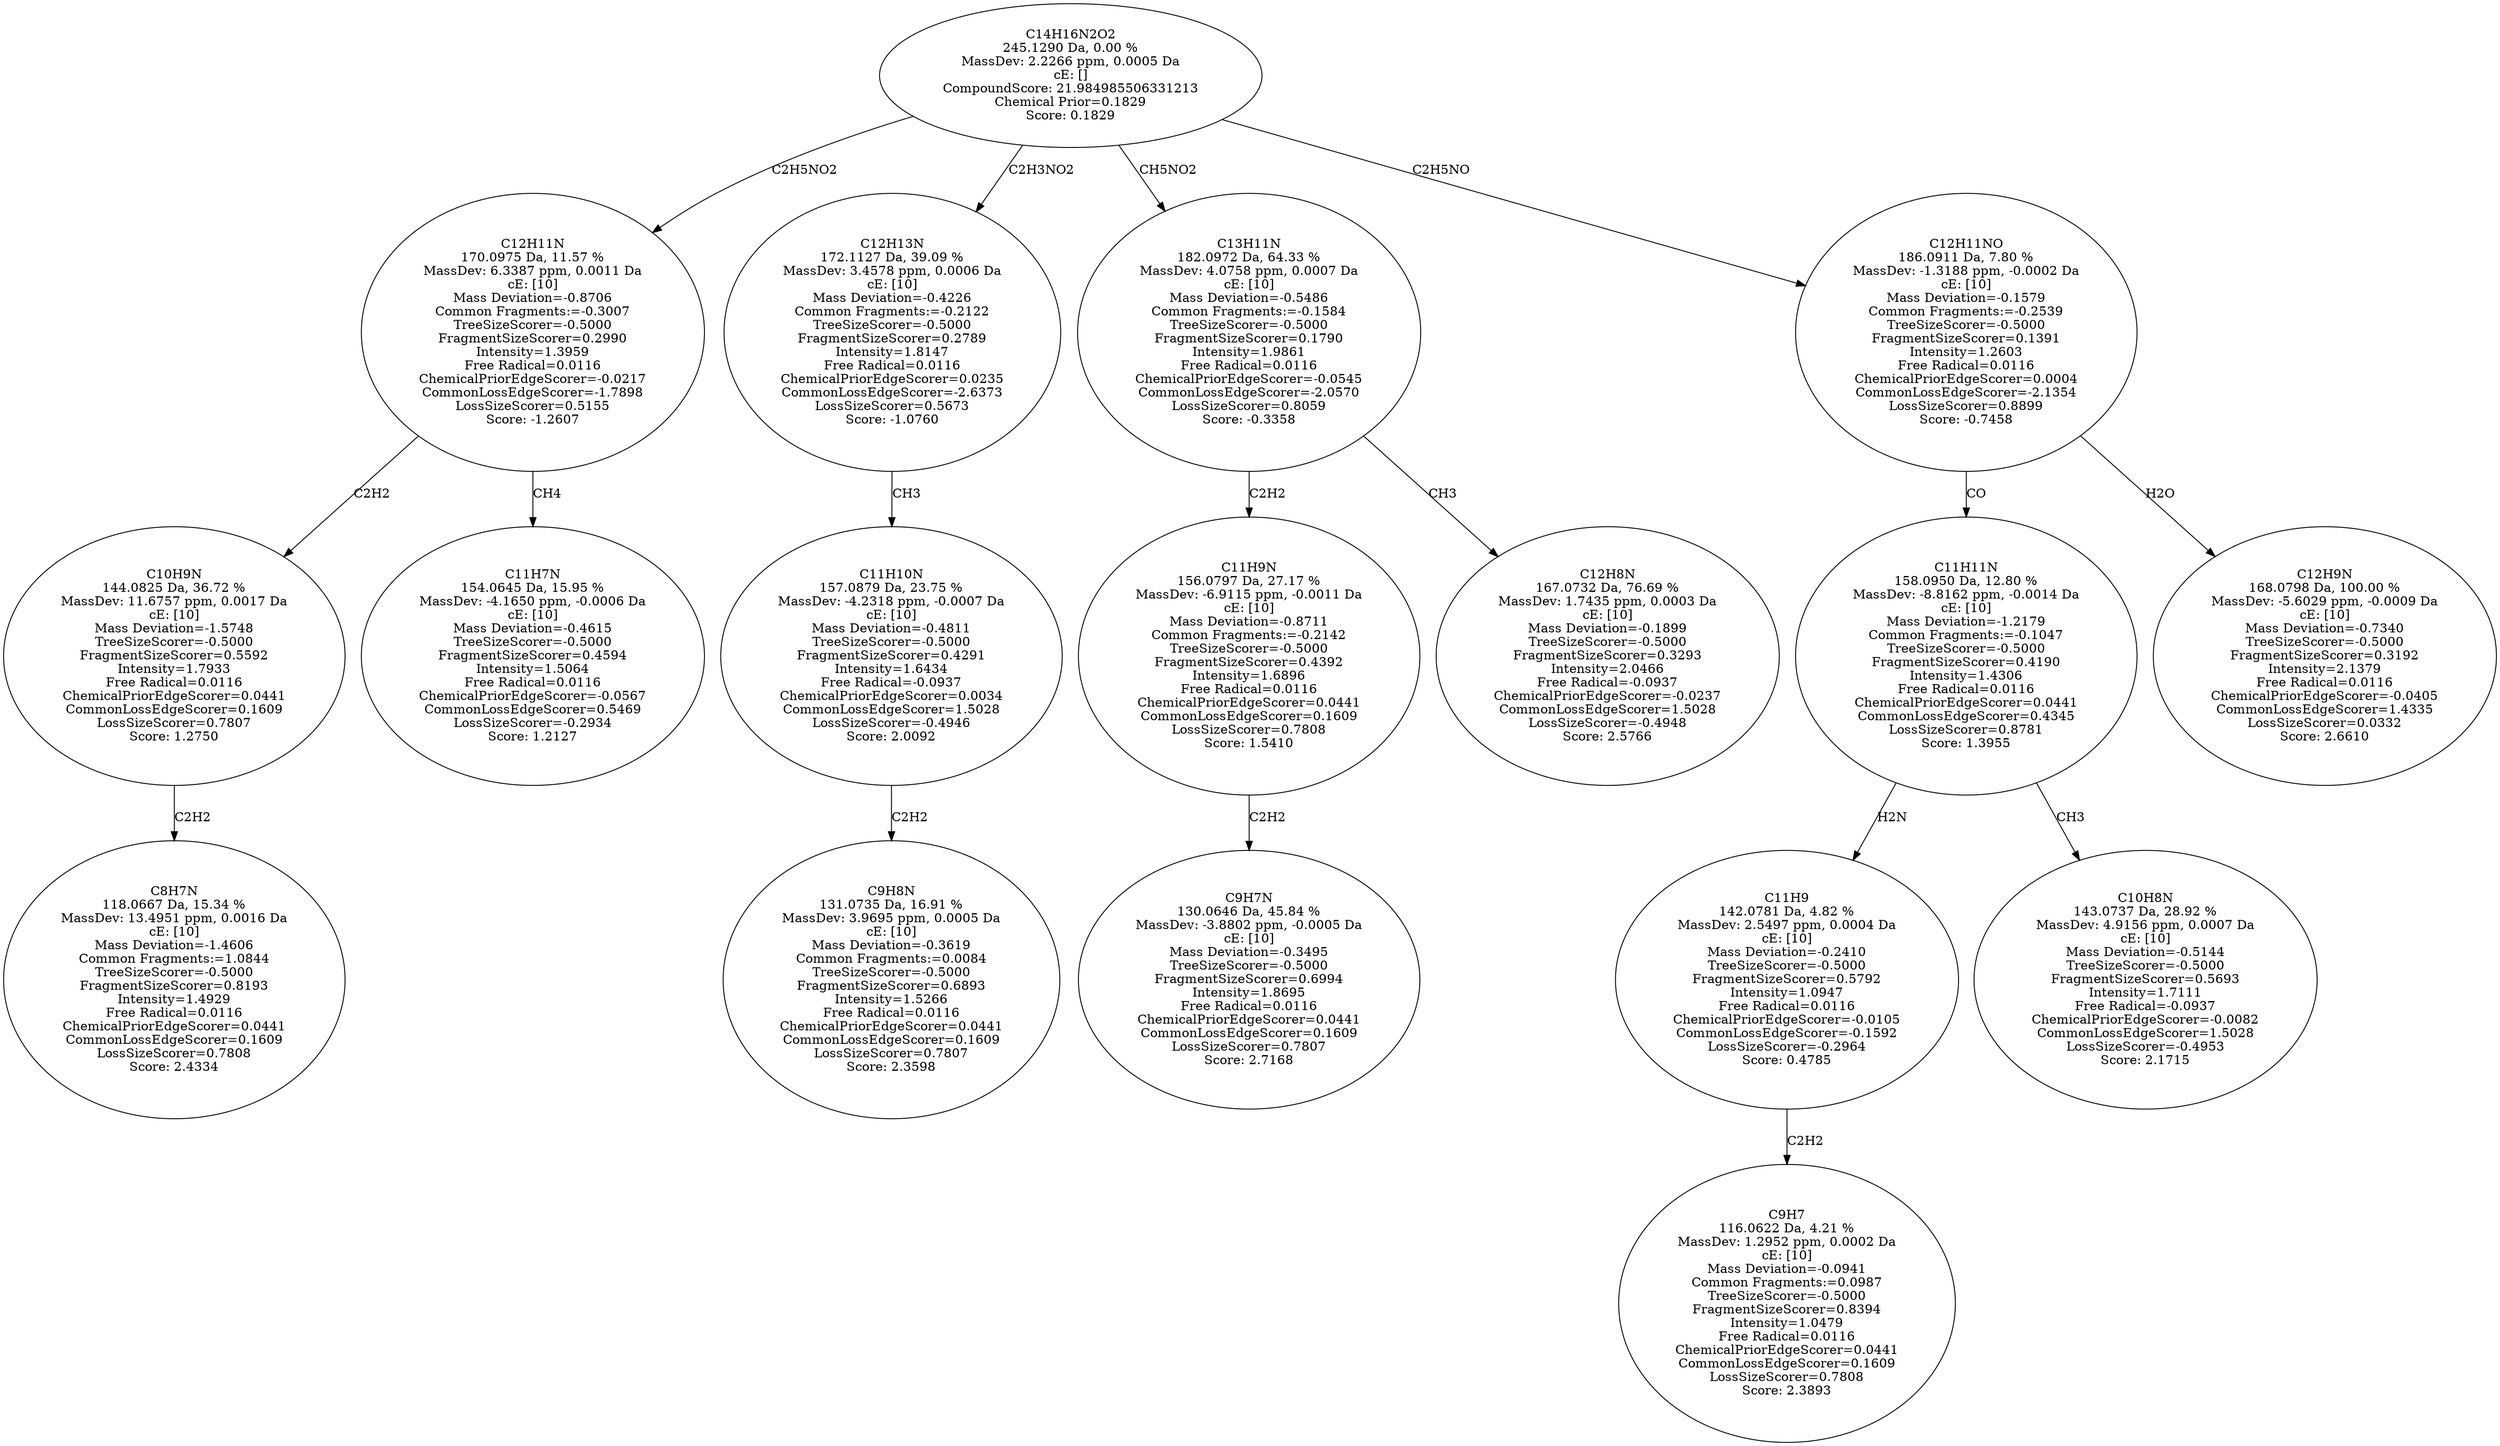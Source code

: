 strict digraph {
v1 [label="C8H7N\n118.0667 Da, 15.34 %\nMassDev: 13.4951 ppm, 0.0016 Da\ncE: [10]\nMass Deviation=-1.4606\nCommon Fragments:=1.0844\nTreeSizeScorer=-0.5000\nFragmentSizeScorer=0.8193\nIntensity=1.4929\nFree Radical=0.0116\nChemicalPriorEdgeScorer=0.0441\nCommonLossEdgeScorer=0.1609\nLossSizeScorer=0.7808\nScore: 2.4334"];
v2 [label="C10H9N\n144.0825 Da, 36.72 %\nMassDev: 11.6757 ppm, 0.0017 Da\ncE: [10]\nMass Deviation=-1.5748\nTreeSizeScorer=-0.5000\nFragmentSizeScorer=0.5592\nIntensity=1.7933\nFree Radical=0.0116\nChemicalPriorEdgeScorer=0.0441\nCommonLossEdgeScorer=0.1609\nLossSizeScorer=0.7807\nScore: 1.2750"];
v3 [label="C11H7N\n154.0645 Da, 15.95 %\nMassDev: -4.1650 ppm, -0.0006 Da\ncE: [10]\nMass Deviation=-0.4615\nTreeSizeScorer=-0.5000\nFragmentSizeScorer=0.4594\nIntensity=1.5064\nFree Radical=0.0116\nChemicalPriorEdgeScorer=-0.0567\nCommonLossEdgeScorer=0.5469\nLossSizeScorer=-0.2934\nScore: 1.2127"];
v4 [label="C12H11N\n170.0975 Da, 11.57 %\nMassDev: 6.3387 ppm, 0.0011 Da\ncE: [10]\nMass Deviation=-0.8706\nCommon Fragments:=-0.3007\nTreeSizeScorer=-0.5000\nFragmentSizeScorer=0.2990\nIntensity=1.3959\nFree Radical=0.0116\nChemicalPriorEdgeScorer=-0.0217\nCommonLossEdgeScorer=-1.7898\nLossSizeScorer=0.5155\nScore: -1.2607"];
v5 [label="C9H8N\n131.0735 Da, 16.91 %\nMassDev: 3.9695 ppm, 0.0005 Da\ncE: [10]\nMass Deviation=-0.3619\nCommon Fragments:=0.0084\nTreeSizeScorer=-0.5000\nFragmentSizeScorer=0.6893\nIntensity=1.5266\nFree Radical=0.0116\nChemicalPriorEdgeScorer=0.0441\nCommonLossEdgeScorer=0.1609\nLossSizeScorer=0.7807\nScore: 2.3598"];
v6 [label="C11H10N\n157.0879 Da, 23.75 %\nMassDev: -4.2318 ppm, -0.0007 Da\ncE: [10]\nMass Deviation=-0.4811\nTreeSizeScorer=-0.5000\nFragmentSizeScorer=0.4291\nIntensity=1.6434\nFree Radical=-0.0937\nChemicalPriorEdgeScorer=0.0034\nCommonLossEdgeScorer=1.5028\nLossSizeScorer=-0.4946\nScore: 2.0092"];
v7 [label="C12H13N\n172.1127 Da, 39.09 %\nMassDev: 3.4578 ppm, 0.0006 Da\ncE: [10]\nMass Deviation=-0.4226\nCommon Fragments:=-0.2122\nTreeSizeScorer=-0.5000\nFragmentSizeScorer=0.2789\nIntensity=1.8147\nFree Radical=0.0116\nChemicalPriorEdgeScorer=0.0235\nCommonLossEdgeScorer=-2.6373\nLossSizeScorer=0.5673\nScore: -1.0760"];
v8 [label="C9H7N\n130.0646 Da, 45.84 %\nMassDev: -3.8802 ppm, -0.0005 Da\ncE: [10]\nMass Deviation=-0.3495\nTreeSizeScorer=-0.5000\nFragmentSizeScorer=0.6994\nIntensity=1.8695\nFree Radical=0.0116\nChemicalPriorEdgeScorer=0.0441\nCommonLossEdgeScorer=0.1609\nLossSizeScorer=0.7807\nScore: 2.7168"];
v9 [label="C11H9N\n156.0797 Da, 27.17 %\nMassDev: -6.9115 ppm, -0.0011 Da\ncE: [10]\nMass Deviation=-0.8711\nCommon Fragments:=-0.2142\nTreeSizeScorer=-0.5000\nFragmentSizeScorer=0.4392\nIntensity=1.6896\nFree Radical=0.0116\nChemicalPriorEdgeScorer=0.0441\nCommonLossEdgeScorer=0.1609\nLossSizeScorer=0.7808\nScore: 1.5410"];
v10 [label="C12H8N\n167.0732 Da, 76.69 %\nMassDev: 1.7435 ppm, 0.0003 Da\ncE: [10]\nMass Deviation=-0.1899\nTreeSizeScorer=-0.5000\nFragmentSizeScorer=0.3293\nIntensity=2.0466\nFree Radical=-0.0937\nChemicalPriorEdgeScorer=-0.0237\nCommonLossEdgeScorer=1.5028\nLossSizeScorer=-0.4948\nScore: 2.5766"];
v11 [label="C13H11N\n182.0972 Da, 64.33 %\nMassDev: 4.0758 ppm, 0.0007 Da\ncE: [10]\nMass Deviation=-0.5486\nCommon Fragments:=-0.1584\nTreeSizeScorer=-0.5000\nFragmentSizeScorer=0.1790\nIntensity=1.9861\nFree Radical=0.0116\nChemicalPriorEdgeScorer=-0.0545\nCommonLossEdgeScorer=-2.0570\nLossSizeScorer=0.8059\nScore: -0.3358"];
v12 [label="C9H7\n116.0622 Da, 4.21 %\nMassDev: 1.2952 ppm, 0.0002 Da\ncE: [10]\nMass Deviation=-0.0941\nCommon Fragments:=0.0987\nTreeSizeScorer=-0.5000\nFragmentSizeScorer=0.8394\nIntensity=1.0479\nFree Radical=0.0116\nChemicalPriorEdgeScorer=0.0441\nCommonLossEdgeScorer=0.1609\nLossSizeScorer=0.7808\nScore: 2.3893"];
v13 [label="C11H9\n142.0781 Da, 4.82 %\nMassDev: 2.5497 ppm, 0.0004 Da\ncE: [10]\nMass Deviation=-0.2410\nTreeSizeScorer=-0.5000\nFragmentSizeScorer=0.5792\nIntensity=1.0947\nFree Radical=0.0116\nChemicalPriorEdgeScorer=-0.0105\nCommonLossEdgeScorer=-0.1592\nLossSizeScorer=-0.2964\nScore: 0.4785"];
v14 [label="C10H8N\n143.0737 Da, 28.92 %\nMassDev: 4.9156 ppm, 0.0007 Da\ncE: [10]\nMass Deviation=-0.5144\nTreeSizeScorer=-0.5000\nFragmentSizeScorer=0.5693\nIntensity=1.7111\nFree Radical=-0.0937\nChemicalPriorEdgeScorer=-0.0082\nCommonLossEdgeScorer=1.5028\nLossSizeScorer=-0.4953\nScore: 2.1715"];
v15 [label="C11H11N\n158.0950 Da, 12.80 %\nMassDev: -8.8162 ppm, -0.0014 Da\ncE: [10]\nMass Deviation=-1.2179\nCommon Fragments:=-0.1047\nTreeSizeScorer=-0.5000\nFragmentSizeScorer=0.4190\nIntensity=1.4306\nFree Radical=0.0116\nChemicalPriorEdgeScorer=0.0441\nCommonLossEdgeScorer=0.4345\nLossSizeScorer=0.8781\nScore: 1.3955"];
v16 [label="C12H9N\n168.0798 Da, 100.00 %\nMassDev: -5.6029 ppm, -0.0009 Da\ncE: [10]\nMass Deviation=-0.7340\nTreeSizeScorer=-0.5000\nFragmentSizeScorer=0.3192\nIntensity=2.1379\nFree Radical=0.0116\nChemicalPriorEdgeScorer=-0.0405\nCommonLossEdgeScorer=1.4335\nLossSizeScorer=0.0332\nScore: 2.6610"];
v17 [label="C12H11NO\n186.0911 Da, 7.80 %\nMassDev: -1.3188 ppm, -0.0002 Da\ncE: [10]\nMass Deviation=-0.1579\nCommon Fragments:=-0.2539\nTreeSizeScorer=-0.5000\nFragmentSizeScorer=0.1391\nIntensity=1.2603\nFree Radical=0.0116\nChemicalPriorEdgeScorer=0.0004\nCommonLossEdgeScorer=-2.1354\nLossSizeScorer=0.8899\nScore: -0.7458"];
v18 [label="C14H16N2O2\n245.1290 Da, 0.00 %\nMassDev: 2.2266 ppm, 0.0005 Da\ncE: []\nCompoundScore: 21.984985506331213\nChemical Prior=0.1829\nScore: 0.1829"];
v2 -> v1 [label="C2H2"];
v4 -> v2 [label="C2H2"];
v4 -> v3 [label="CH4"];
v18 -> v4 [label="C2H5NO2"];
v6 -> v5 [label="C2H2"];
v7 -> v6 [label="CH3"];
v18 -> v7 [label="C2H3NO2"];
v9 -> v8 [label="C2H2"];
v11 -> v9 [label="C2H2"];
v11 -> v10 [label="CH3"];
v18 -> v11 [label="CH5NO2"];
v13 -> v12 [label="C2H2"];
v15 -> v13 [label="H2N"];
v15 -> v14 [label="CH3"];
v17 -> v15 [label="CO"];
v17 -> v16 [label="H2O"];
v18 -> v17 [label="C2H5NO"];
}